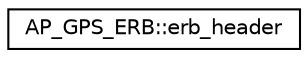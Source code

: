 digraph "Graphical Class Hierarchy"
{
 // INTERACTIVE_SVG=YES
  edge [fontname="Helvetica",fontsize="10",labelfontname="Helvetica",labelfontsize="10"];
  node [fontname="Helvetica",fontsize="10",shape=record];
  rankdir="LR";
  Node1 [label="AP_GPS_ERB::erb_header",height=0.2,width=0.4,color="black", fillcolor="white", style="filled",URL="$structAP__GPS__ERB_1_1erb__header.html"];
}
